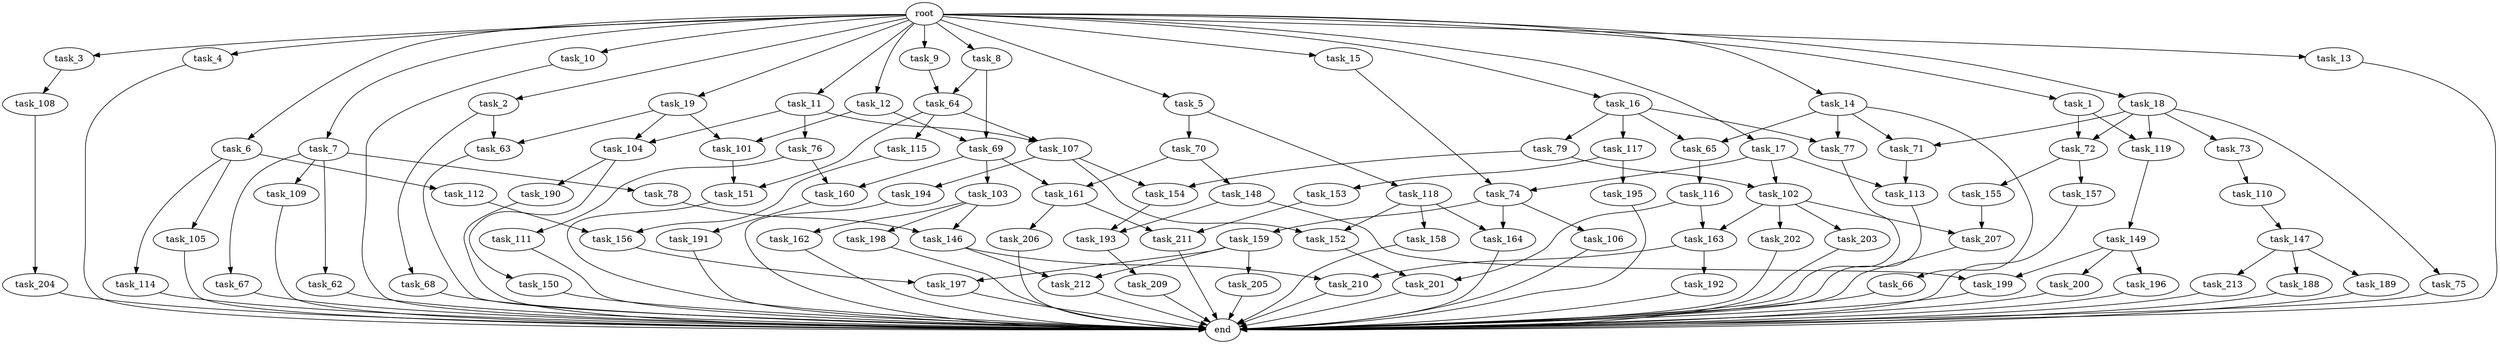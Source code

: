 digraph G {
  root [size="0.000000"];
  task_1 [size="1.024000"];
  task_2 [size="1.024000"];
  task_3 [size="1.024000"];
  task_4 [size="1.024000"];
  task_5 [size="1.024000"];
  task_6 [size="1.024000"];
  task_7 [size="1.024000"];
  task_8 [size="1.024000"];
  task_9 [size="1.024000"];
  task_10 [size="1.024000"];
  task_11 [size="1.024000"];
  task_12 [size="1.024000"];
  task_13 [size="1.024000"];
  task_14 [size="1.024000"];
  task_15 [size="1.024000"];
  task_16 [size="1.024000"];
  task_17 [size="1.024000"];
  task_18 [size="1.024000"];
  task_19 [size="1.024000"];
  task_62 [size="214748364.800000"];
  task_63 [size="627065225.216000"];
  task_64 [size="833223655.424000"];
  task_65 [size="455266533.376000"];
  task_66 [size="34359738.368000"];
  task_67 [size="214748364.800000"];
  task_68 [size="549755813.888000"];
  task_69 [size="773094113.280000"];
  task_70 [size="695784701.952000"];
  task_71 [size="111669149.696000"];
  task_72 [size="214748364.800000"];
  task_73 [size="77309411.328000"];
  task_74 [size="687194767.360000"];
  task_75 [size="77309411.328000"];
  task_76 [size="309237645.312000"];
  task_77 [size="455266533.376000"];
  task_78 [size="214748364.800000"];
  task_79 [size="420906795.008000"];
  task_101 [size="154618822.656000"];
  task_102 [size="764504178.688000"];
  task_103 [size="858993459.200000"];
  task_104 [size="386547056.640000"];
  task_105 [size="137438953.472000"];
  task_106 [size="77309411.328000"];
  task_107 [size="1005022347.264000"];
  task_108 [size="549755813.888000"];
  task_109 [size="214748364.800000"];
  task_110 [size="77309411.328000"];
  task_111 [size="309237645.312000"];
  task_112 [size="137438953.472000"];
  task_113 [size="584115552.256000"];
  task_114 [size="137438953.472000"];
  task_115 [size="695784701.952000"];
  task_116 [size="137438953.472000"];
  task_117 [size="420906795.008000"];
  task_118 [size="695784701.952000"];
  task_119 [size="214748364.800000"];
  task_146 [size="833223655.424000"];
  task_147 [size="34359738.368000"];
  task_148 [size="137438953.472000"];
  task_149 [size="549755813.888000"];
  task_150 [size="420906795.008000"];
  task_151 [size="1245540515.840000"];
  task_152 [size="455266533.376000"];
  task_153 [size="695784701.952000"];
  task_154 [size="249108103.168000"];
  task_155 [size="695784701.952000"];
  task_156 [size="1554778161.152000"];
  task_157 [size="695784701.952000"];
  task_158 [size="420906795.008000"];
  task_159 [size="77309411.328000"];
  task_160 [size="1168231104.512000"];
  task_161 [size="996432412.672000"];
  task_162 [size="695784701.952000"];
  task_163 [size="1005022347.264000"];
  task_164 [size="498216206.336000"];
  task_188 [size="420906795.008000"];
  task_189 [size="420906795.008000"];
  task_190 [size="420906795.008000"];
  task_191 [size="137438953.472000"];
  task_192 [size="549755813.888000"];
  task_193 [size="343597383.680000"];
  task_194 [size="34359738.368000"];
  task_195 [size="695784701.952000"];
  task_196 [size="549755813.888000"];
  task_197 [size="893353197.568000"];
  task_198 [size="695784701.952000"];
  task_199 [size="858993459.200000"];
  task_200 [size="549755813.888000"];
  task_201 [size="773094113.280000"];
  task_202 [size="309237645.312000"];
  task_203 [size="309237645.312000"];
  task_204 [size="137438953.472000"];
  task_205 [size="858993459.200000"];
  task_206 [size="858993459.200000"];
  task_207 [size="523986010.112000"];
  task_209 [size="695784701.952000"];
  task_210 [size="858993459.200000"];
  task_211 [size="1408749273.088000"];
  task_212 [size="1168231104.512000"];
  task_213 [size="420906795.008000"];
  end [size="0.000000"];

  root -> task_1 [size="1.000000"];
  root -> task_2 [size="1.000000"];
  root -> task_3 [size="1.000000"];
  root -> task_4 [size="1.000000"];
  root -> task_5 [size="1.000000"];
  root -> task_6 [size="1.000000"];
  root -> task_7 [size="1.000000"];
  root -> task_8 [size="1.000000"];
  root -> task_9 [size="1.000000"];
  root -> task_10 [size="1.000000"];
  root -> task_11 [size="1.000000"];
  root -> task_12 [size="1.000000"];
  root -> task_13 [size="1.000000"];
  root -> task_14 [size="1.000000"];
  root -> task_15 [size="1.000000"];
  root -> task_16 [size="1.000000"];
  root -> task_17 [size="1.000000"];
  root -> task_18 [size="1.000000"];
  root -> task_19 [size="1.000000"];
  task_1 -> task_72 [size="134217728.000000"];
  task_1 -> task_119 [size="134217728.000000"];
  task_2 -> task_63 [size="536870912.000000"];
  task_2 -> task_68 [size="536870912.000000"];
  task_3 -> task_108 [size="536870912.000000"];
  task_4 -> end [size="1.000000"];
  task_5 -> task_70 [size="679477248.000000"];
  task_5 -> task_118 [size="679477248.000000"];
  task_6 -> task_105 [size="134217728.000000"];
  task_6 -> task_112 [size="134217728.000000"];
  task_6 -> task_114 [size="134217728.000000"];
  task_7 -> task_62 [size="209715200.000000"];
  task_7 -> task_67 [size="209715200.000000"];
  task_7 -> task_78 [size="209715200.000000"];
  task_7 -> task_109 [size="209715200.000000"];
  task_8 -> task_64 [size="679477248.000000"];
  task_8 -> task_69 [size="679477248.000000"];
  task_9 -> task_64 [size="134217728.000000"];
  task_10 -> end [size="1.000000"];
  task_11 -> task_76 [size="301989888.000000"];
  task_11 -> task_104 [size="301989888.000000"];
  task_11 -> task_107 [size="301989888.000000"];
  task_12 -> task_69 [size="75497472.000000"];
  task_12 -> task_101 [size="75497472.000000"];
  task_13 -> end [size="1.000000"];
  task_14 -> task_65 [size="33554432.000000"];
  task_14 -> task_66 [size="33554432.000000"];
  task_14 -> task_71 [size="33554432.000000"];
  task_14 -> task_77 [size="33554432.000000"];
  task_15 -> task_74 [size="134217728.000000"];
  task_16 -> task_65 [size="411041792.000000"];
  task_16 -> task_77 [size="411041792.000000"];
  task_16 -> task_79 [size="411041792.000000"];
  task_16 -> task_117 [size="411041792.000000"];
  task_17 -> task_74 [size="536870912.000000"];
  task_17 -> task_102 [size="536870912.000000"];
  task_17 -> task_113 [size="536870912.000000"];
  task_18 -> task_71 [size="75497472.000000"];
  task_18 -> task_72 [size="75497472.000000"];
  task_18 -> task_73 [size="75497472.000000"];
  task_18 -> task_75 [size="75497472.000000"];
  task_18 -> task_119 [size="75497472.000000"];
  task_19 -> task_63 [size="75497472.000000"];
  task_19 -> task_101 [size="75497472.000000"];
  task_19 -> task_104 [size="75497472.000000"];
  task_62 -> end [size="1.000000"];
  task_63 -> end [size="1.000000"];
  task_64 -> task_107 [size="679477248.000000"];
  task_64 -> task_115 [size="679477248.000000"];
  task_64 -> task_151 [size="679477248.000000"];
  task_65 -> task_116 [size="134217728.000000"];
  task_66 -> end [size="1.000000"];
  task_67 -> end [size="1.000000"];
  task_68 -> end [size="1.000000"];
  task_69 -> task_103 [size="838860800.000000"];
  task_69 -> task_160 [size="838860800.000000"];
  task_69 -> task_161 [size="838860800.000000"];
  task_70 -> task_148 [size="134217728.000000"];
  task_70 -> task_161 [size="134217728.000000"];
  task_71 -> task_113 [size="33554432.000000"];
  task_72 -> task_155 [size="679477248.000000"];
  task_72 -> task_157 [size="679477248.000000"];
  task_73 -> task_110 [size="75497472.000000"];
  task_74 -> task_106 [size="75497472.000000"];
  task_74 -> task_159 [size="75497472.000000"];
  task_74 -> task_164 [size="75497472.000000"];
  task_75 -> end [size="1.000000"];
  task_76 -> task_111 [size="301989888.000000"];
  task_76 -> task_160 [size="301989888.000000"];
  task_77 -> end [size="1.000000"];
  task_78 -> task_146 [size="134217728.000000"];
  task_79 -> task_102 [size="209715200.000000"];
  task_79 -> task_154 [size="209715200.000000"];
  task_101 -> task_151 [size="536870912.000000"];
  task_102 -> task_163 [size="301989888.000000"];
  task_102 -> task_202 [size="301989888.000000"];
  task_102 -> task_203 [size="301989888.000000"];
  task_102 -> task_207 [size="301989888.000000"];
  task_103 -> task_146 [size="679477248.000000"];
  task_103 -> task_162 [size="679477248.000000"];
  task_103 -> task_198 [size="679477248.000000"];
  task_104 -> task_150 [size="411041792.000000"];
  task_104 -> task_190 [size="411041792.000000"];
  task_105 -> end [size="1.000000"];
  task_106 -> end [size="1.000000"];
  task_107 -> task_152 [size="33554432.000000"];
  task_107 -> task_154 [size="33554432.000000"];
  task_107 -> task_194 [size="33554432.000000"];
  task_108 -> task_204 [size="134217728.000000"];
  task_109 -> end [size="1.000000"];
  task_110 -> task_147 [size="33554432.000000"];
  task_111 -> end [size="1.000000"];
  task_112 -> task_156 [size="679477248.000000"];
  task_113 -> end [size="1.000000"];
  task_114 -> end [size="1.000000"];
  task_115 -> task_156 [size="838860800.000000"];
  task_116 -> task_163 [size="679477248.000000"];
  task_116 -> task_201 [size="679477248.000000"];
  task_117 -> task_153 [size="679477248.000000"];
  task_117 -> task_195 [size="679477248.000000"];
  task_118 -> task_152 [size="411041792.000000"];
  task_118 -> task_158 [size="411041792.000000"];
  task_118 -> task_164 [size="411041792.000000"];
  task_119 -> task_149 [size="536870912.000000"];
  task_146 -> task_210 [size="301989888.000000"];
  task_146 -> task_212 [size="301989888.000000"];
  task_147 -> task_188 [size="411041792.000000"];
  task_147 -> task_189 [size="411041792.000000"];
  task_147 -> task_213 [size="411041792.000000"];
  task_148 -> task_193 [size="301989888.000000"];
  task_148 -> task_199 [size="301989888.000000"];
  task_149 -> task_196 [size="536870912.000000"];
  task_149 -> task_199 [size="536870912.000000"];
  task_149 -> task_200 [size="536870912.000000"];
  task_150 -> end [size="1.000000"];
  task_151 -> end [size="1.000000"];
  task_152 -> task_201 [size="75497472.000000"];
  task_153 -> task_211 [size="536870912.000000"];
  task_154 -> task_193 [size="33554432.000000"];
  task_155 -> task_207 [size="209715200.000000"];
  task_156 -> task_197 [size="33554432.000000"];
  task_157 -> end [size="1.000000"];
  task_158 -> end [size="1.000000"];
  task_159 -> task_197 [size="838860800.000000"];
  task_159 -> task_205 [size="838860800.000000"];
  task_159 -> task_212 [size="838860800.000000"];
  task_160 -> task_191 [size="134217728.000000"];
  task_161 -> task_206 [size="838860800.000000"];
  task_161 -> task_211 [size="838860800.000000"];
  task_162 -> end [size="1.000000"];
  task_163 -> task_192 [size="536870912.000000"];
  task_163 -> task_210 [size="536870912.000000"];
  task_164 -> end [size="1.000000"];
  task_188 -> end [size="1.000000"];
  task_189 -> end [size="1.000000"];
  task_190 -> end [size="1.000000"];
  task_191 -> end [size="1.000000"];
  task_192 -> end [size="1.000000"];
  task_193 -> task_209 [size="679477248.000000"];
  task_194 -> end [size="1.000000"];
  task_195 -> end [size="1.000000"];
  task_196 -> end [size="1.000000"];
  task_197 -> end [size="1.000000"];
  task_198 -> end [size="1.000000"];
  task_199 -> end [size="1.000000"];
  task_200 -> end [size="1.000000"];
  task_201 -> end [size="1.000000"];
  task_202 -> end [size="1.000000"];
  task_203 -> end [size="1.000000"];
  task_204 -> end [size="1.000000"];
  task_205 -> end [size="1.000000"];
  task_206 -> end [size="1.000000"];
  task_207 -> end [size="1.000000"];
  task_209 -> end [size="1.000000"];
  task_210 -> end [size="1.000000"];
  task_211 -> end [size="1.000000"];
  task_212 -> end [size="1.000000"];
  task_213 -> end [size="1.000000"];
}
